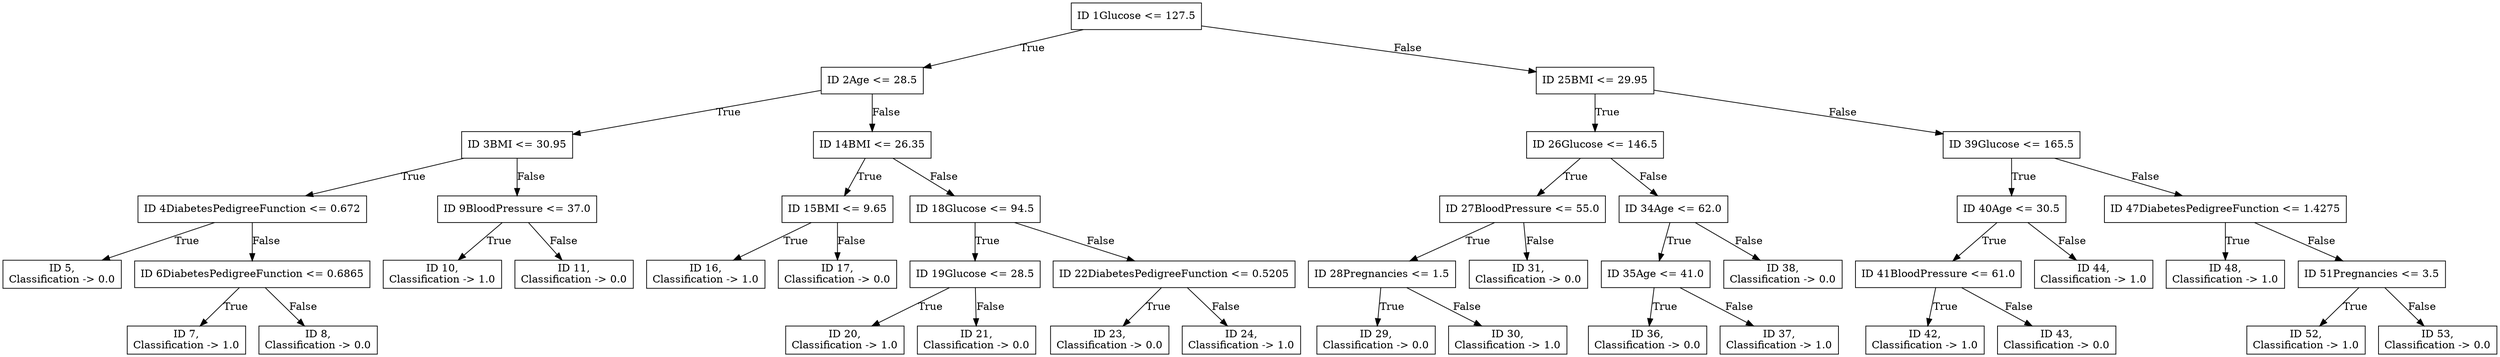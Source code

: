 digraph "Decision Tree" {
	node [shape=rectangle]
	"ID 1Glucose <= 127.5
" -> "ID 2Age <= 28.5
" [label=True]
	"ID 1Glucose <= 127.5
" -> "ID 25BMI <= 29.95
" [label=False]
	"ID 2Age <= 28.5
" -> "ID 3BMI <= 30.95
" [label=True]
	"ID 2Age <= 28.5
" -> "ID 14BMI <= 26.35
" [label=False]
	"ID 25BMI <= 29.95
" -> "ID 26Glucose <= 146.5
" [label=True]
	"ID 25BMI <= 29.95
" -> "ID 39Glucose <= 165.5
" [label=False]
	"ID 3BMI <= 30.95
" -> "ID 4DiabetesPedigreeFunction <= 0.672
" [label=True]
	"ID 3BMI <= 30.95
" -> "ID 9BloodPressure <= 37.0
" [label=False]
	"ID 14BMI <= 26.35
" -> "ID 15BMI <= 9.65
" [label=True]
	"ID 14BMI <= 26.35
" -> "ID 18Glucose <= 94.5
" [label=False]
	"ID 26Glucose <= 146.5
" -> "ID 27BloodPressure <= 55.0
" [label=True]
	"ID 26Glucose <= 146.5
" -> "ID 34Age <= 62.0
" [label=False]
	"ID 39Glucose <= 165.5
" -> "ID 40Age <= 30.5
" [label=True]
	"ID 39Glucose <= 165.5
" -> "ID 47DiabetesPedigreeFunction <= 1.4275
" [label=False]
	"ID 4DiabetesPedigreeFunction <= 0.672
" -> "ID 5,
Classification -> 0.0
" [label=True]
	"ID 4DiabetesPedigreeFunction <= 0.672
" -> "ID 6DiabetesPedigreeFunction <= 0.6865
" [label=False]
	"ID 9BloodPressure <= 37.0
" -> "ID 10,
Classification -> 1.0
" [label=True]
	"ID 9BloodPressure <= 37.0
" -> "ID 11,
Classification -> 0.0
" [label=False]
	"ID 15BMI <= 9.65
" -> "ID 16,
Classification -> 1.0
" [label=True]
	"ID 15BMI <= 9.65
" -> "ID 17,
Classification -> 0.0
" [label=False]
	"ID 18Glucose <= 94.5
" -> "ID 19Glucose <= 28.5
" [label=True]
	"ID 18Glucose <= 94.5
" -> "ID 22DiabetesPedigreeFunction <= 0.5205
" [label=False]
	"ID 27BloodPressure <= 55.0
" -> "ID 28Pregnancies <= 1.5
" [label=True]
	"ID 27BloodPressure <= 55.0
" -> "ID 31,
Classification -> 0.0
" [label=False]
	"ID 34Age <= 62.0
" -> "ID 35Age <= 41.0
" [label=True]
	"ID 34Age <= 62.0
" -> "ID 38,
Classification -> 0.0
" [label=False]
	"ID 40Age <= 30.5
" -> "ID 41BloodPressure <= 61.0
" [label=True]
	"ID 40Age <= 30.5
" -> "ID 44,
Classification -> 1.0
" [label=False]
	"ID 47DiabetesPedigreeFunction <= 1.4275
" -> "ID 48,
Classification -> 1.0
" [label=True]
	"ID 47DiabetesPedigreeFunction <= 1.4275
" -> "ID 51Pregnancies <= 3.5
" [label=False]
	"ID 6DiabetesPedigreeFunction <= 0.6865
" -> "ID 7,
Classification -> 1.0
" [label=True]
	"ID 6DiabetesPedigreeFunction <= 0.6865
" -> "ID 8,
Classification -> 0.0
" [label=False]
	"ID 19Glucose <= 28.5
" -> "ID 20,
Classification -> 1.0
" [label=True]
	"ID 19Glucose <= 28.5
" -> "ID 21,
Classification -> 0.0
" [label=False]
	"ID 22DiabetesPedigreeFunction <= 0.5205
" -> "ID 23,
Classification -> 0.0
" [label=True]
	"ID 22DiabetesPedigreeFunction <= 0.5205
" -> "ID 24,
Classification -> 1.0
" [label=False]
	"ID 28Pregnancies <= 1.5
" -> "ID 29,
Classification -> 0.0
" [label=True]
	"ID 28Pregnancies <= 1.5
" -> "ID 30,
Classification -> 1.0
" [label=False]
	"ID 35Age <= 41.0
" -> "ID 36,
Classification -> 0.0
" [label=True]
	"ID 35Age <= 41.0
" -> "ID 37,
Classification -> 1.0
" [label=False]
	"ID 41BloodPressure <= 61.0
" -> "ID 42,
Classification -> 1.0
" [label=True]
	"ID 41BloodPressure <= 61.0
" -> "ID 43,
Classification -> 0.0
" [label=False]
	"ID 51Pregnancies <= 3.5
" -> "ID 52,
Classification -> 1.0
" [label=True]
	"ID 51Pregnancies <= 3.5
" -> "ID 53,
Classification -> 0.0
" [label=False]
}
